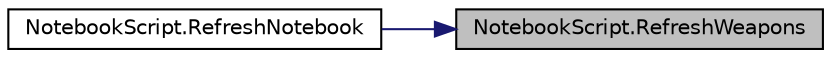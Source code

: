 digraph "NotebookScript.RefreshWeapons"
{
 // LATEX_PDF_SIZE
  edge [fontname="Helvetica",fontsize="10",labelfontname="Helvetica",labelfontsize="10"];
  node [fontname="Helvetica",fontsize="10",shape=record];
  rankdir="RL";
  Node1 [label="NotebookScript.RefreshWeapons",height=0.2,width=0.4,color="black", fillcolor="grey75", style="filled", fontcolor="black",tooltip=" "];
  Node1 -> Node2 [dir="back",color="midnightblue",fontsize="10",style="solid"];
  Node2 [label="NotebookScript.RefreshNotebook",height=0.2,width=0.4,color="black", fillcolor="white", style="filled",URL="$class_notebook_script.html#a3c031d903921e95ac42253bb09f5beec",tooltip=" "];
}

